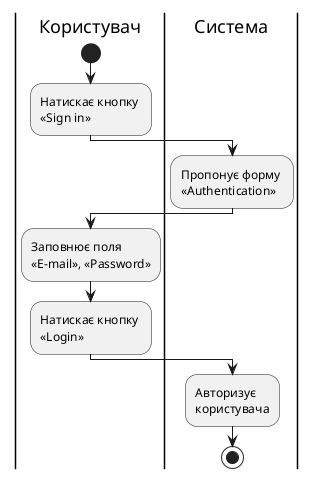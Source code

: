 @startuml

  |Користувач|
  start
  :Натискає кнопку \n«Sign in»;
  |Система|
  :Пропонує форму \n«Authentication»;
  |Користувач|
  :Заповнює поля \n«E-mail», «Password»;
  |Користувач|
  :Натискає кнопку \n«Login»;
  |Система|
  :Авторизує \nкористувача;
  
  stop

@enduml